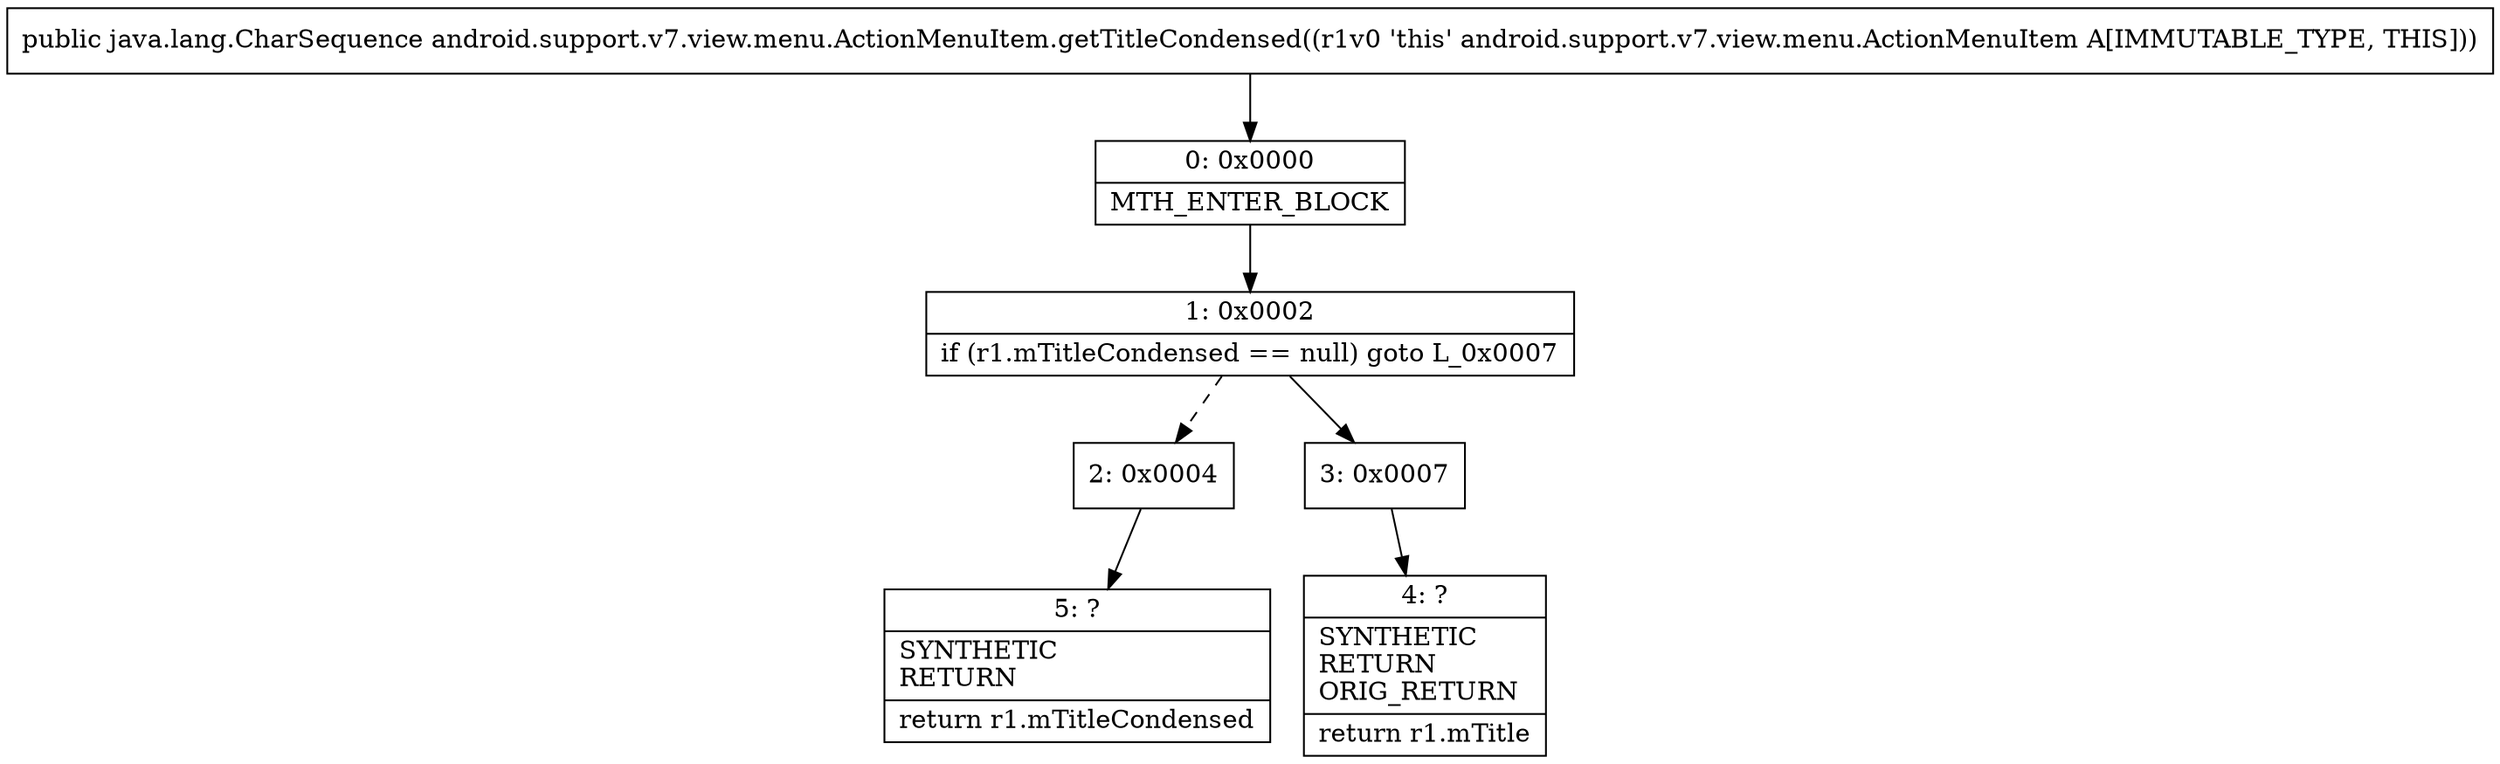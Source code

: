 digraph "CFG forandroid.support.v7.view.menu.ActionMenuItem.getTitleCondensed()Ljava\/lang\/CharSequence;" {
Node_0 [shape=record,label="{0\:\ 0x0000|MTH_ENTER_BLOCK\l}"];
Node_1 [shape=record,label="{1\:\ 0x0002|if (r1.mTitleCondensed == null) goto L_0x0007\l}"];
Node_2 [shape=record,label="{2\:\ 0x0004}"];
Node_3 [shape=record,label="{3\:\ 0x0007}"];
Node_4 [shape=record,label="{4\:\ ?|SYNTHETIC\lRETURN\lORIG_RETURN\l|return r1.mTitle\l}"];
Node_5 [shape=record,label="{5\:\ ?|SYNTHETIC\lRETURN\l|return r1.mTitleCondensed\l}"];
MethodNode[shape=record,label="{public java.lang.CharSequence android.support.v7.view.menu.ActionMenuItem.getTitleCondensed((r1v0 'this' android.support.v7.view.menu.ActionMenuItem A[IMMUTABLE_TYPE, THIS])) }"];
MethodNode -> Node_0;
Node_0 -> Node_1;
Node_1 -> Node_2[style=dashed];
Node_1 -> Node_3;
Node_2 -> Node_5;
Node_3 -> Node_4;
}

